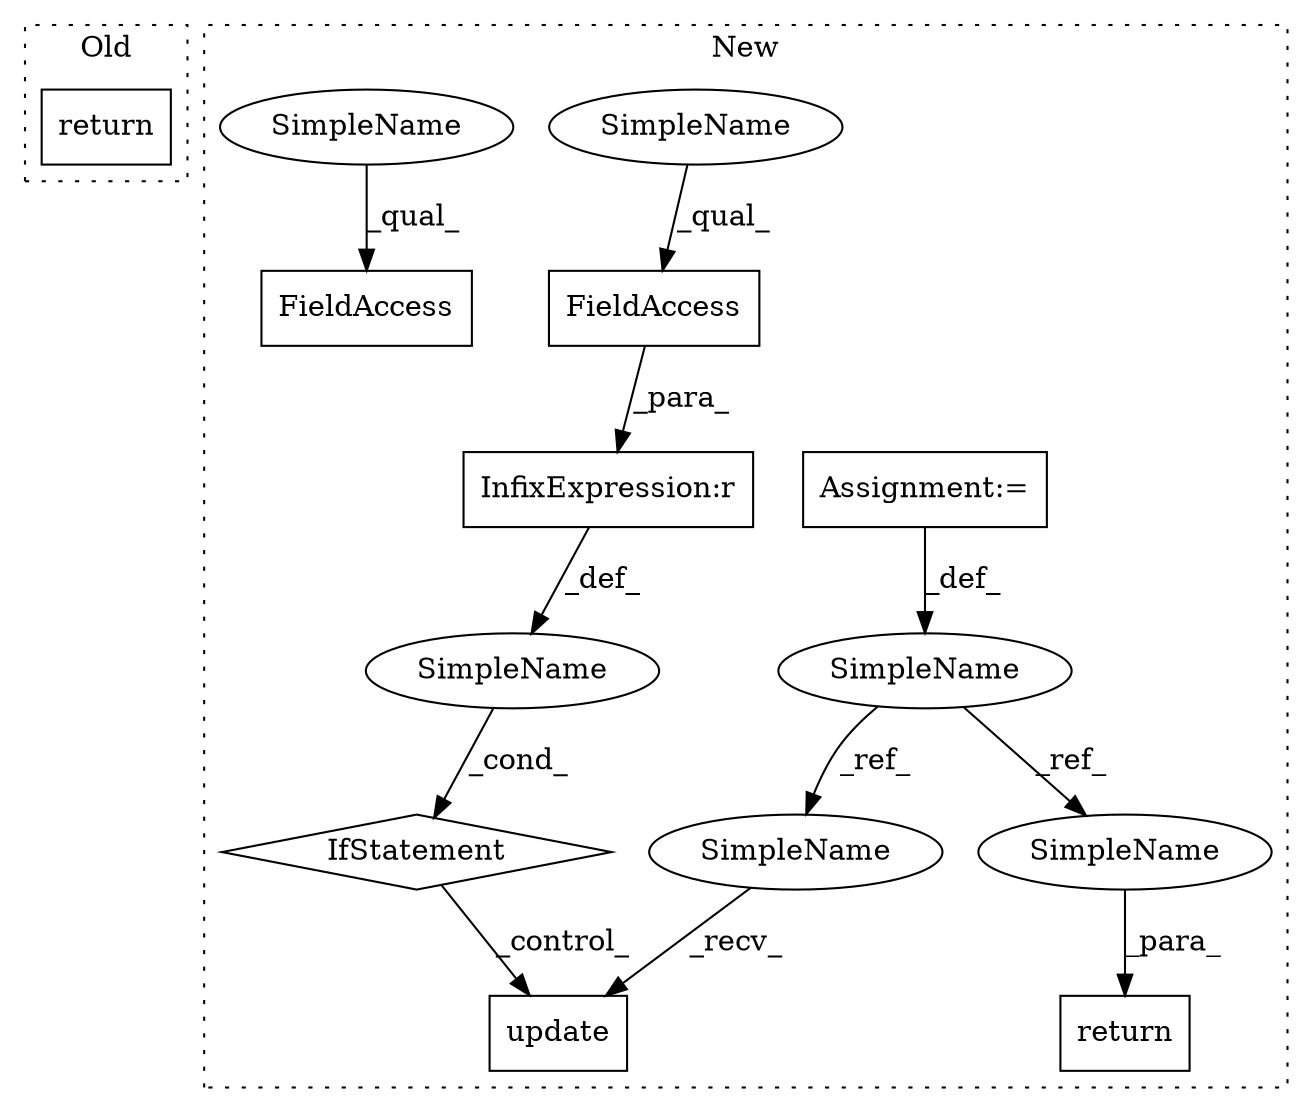 digraph G {
subgraph cluster0 {
1 [label="return" a="41" s="1877" l="7" shape="box"];
label = "Old";
style="dotted";
}
subgraph cluster1 {
2 [label="update" a="32" s="2312,2344" l="7,1" shape="box"];
3 [label="Assignment:=" a="7" s="2236" l="1" shape="box"];
4 [label="return" a="41" s="2357" l="7" shape="box"];
5 [label="SimpleName" a="42" s="2226" l="10" shape="ellipse"];
6 [label="IfStatement" a="25" s="2264,2291" l="4,2" shape="diamond"];
7 [label="SimpleName" a="42" s="" l="" shape="ellipse"];
8 [label="InfixExpression:r" a="27" s="2283" l="4" shape="box"];
9 [label="FieldAccess" a="22" s="2268" l="15" shape="box"];
10 [label="FieldAccess" a="22" s="2319" l="15" shape="box"];
11 [label="SimpleName" a="42" s="2268" l="4" shape="ellipse"];
12 [label="SimpleName" a="42" s="2319" l="4" shape="ellipse"];
13 [label="SimpleName" a="42" s="2301" l="10" shape="ellipse"];
14 [label="SimpleName" a="42" s="2364" l="10" shape="ellipse"];
label = "New";
style="dotted";
}
3 -> 5 [label="_def_"];
5 -> 14 [label="_ref_"];
5 -> 13 [label="_ref_"];
6 -> 2 [label="_control_"];
7 -> 6 [label="_cond_"];
8 -> 7 [label="_def_"];
9 -> 8 [label="_para_"];
11 -> 9 [label="_qual_"];
12 -> 10 [label="_qual_"];
13 -> 2 [label="_recv_"];
14 -> 4 [label="_para_"];
}